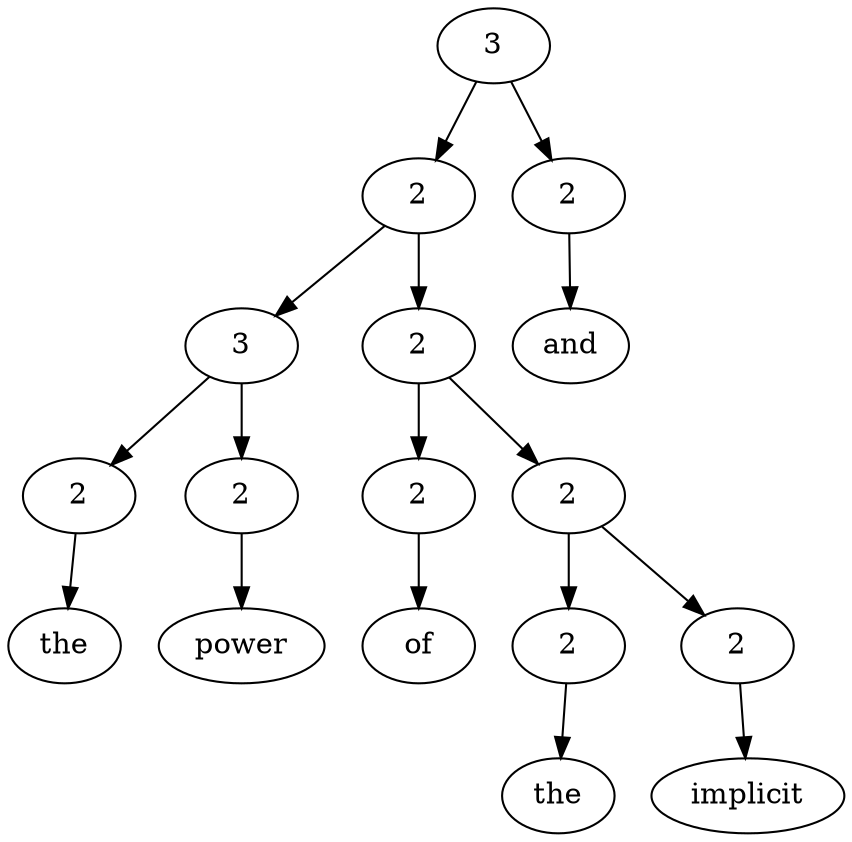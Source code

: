 digraph G{Node0 [label="3"]
Node0 -> Node1
Node0 -> Node15
Node1 [label="2"]
Node1 -> Node2
Node1 -> Node7
Node15 [label="2"]
Node15 -> Node16
Node2 [label="3"]
Node2 -> Node3
Node2 -> Node5
Node7 [label="2"]
Node7 -> Node8
Node7 -> Node10
Node16 [label="and"]
Node3 [label="2"]
Node3 -> Node4
Node5 [label="2"]
Node5 -> Node6
Node8 [label="2"]
Node8 -> Node9
Node10 [label="2"]
Node10 -> Node11
Node10 -> Node13
Node4 [label="the"]
Node6 [label="power"]
Node9 [label="of"]
Node11 [label="2"]
Node11 -> Node12
Node13 [label="2"]
Node13 -> Node14
Node12 [label="the"]
Node14 [label="implicit"]
}